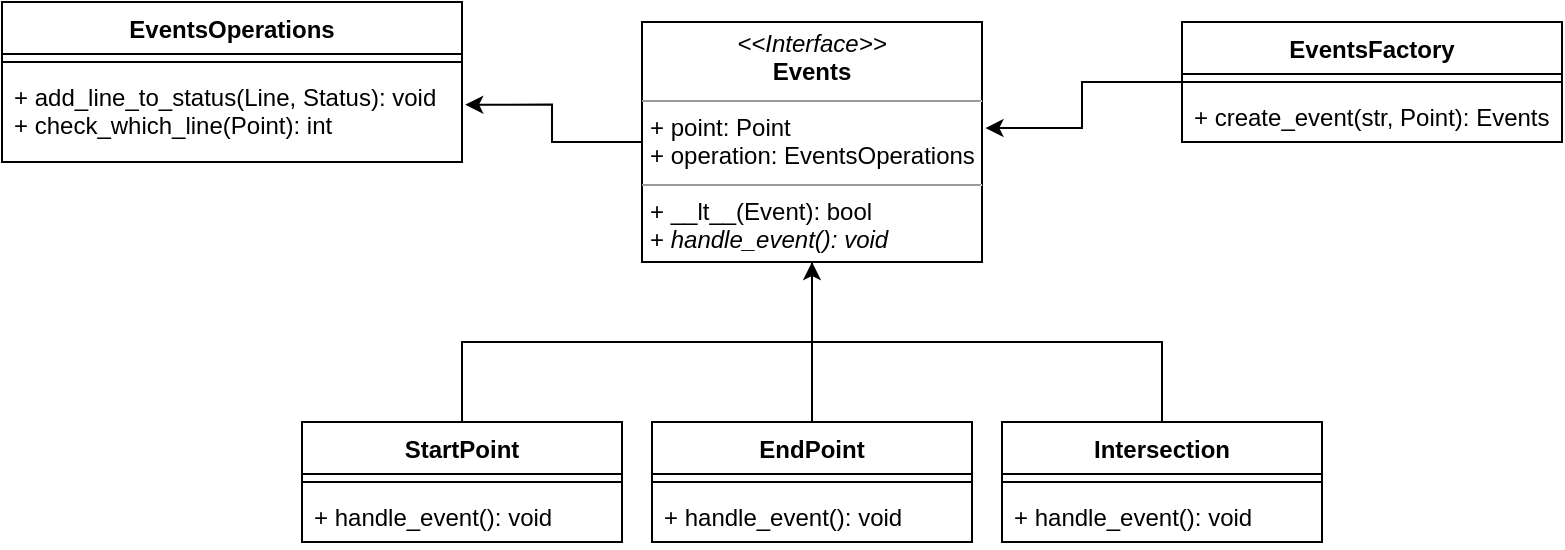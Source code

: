 <mxfile version="13.5.7" type="device"><diagram id="TfCUmbNBxeJcVQRQtppO" name="Page-1"><mxGraphModel dx="1258" dy="1543" grid="1" gridSize="10" guides="1" tooltips="1" connect="1" arrows="1" fold="1" page="1" pageScale="1" pageWidth="1169" pageHeight="827" math="0" shadow="0"><root><mxCell id="0"/><mxCell id="1" parent="0"/><mxCell id="cSdXtgX57WLTUIetgUi0-30" style="edgeStyle=orthogonalEdgeStyle;rounded=0;orthogonalLoop=1;jettySize=auto;html=1;entryX=1.007;entryY=0.377;entryDx=0;entryDy=0;entryPerimeter=0;endArrow=classic;endFill=1;" edge="1" parent="1" source="cSdXtgX57WLTUIetgUi0-6" target="cSdXtgX57WLTUIetgUi0-5"><mxGeometry relative="1" as="geometry"/></mxCell><mxCell id="cSdXtgX57WLTUIetgUi0-6" value="&lt;p style=&quot;margin: 0px ; margin-top: 4px ; text-align: center&quot;&gt;&lt;i&gt;&amp;lt;&amp;lt;Interface&amp;gt;&amp;gt;&lt;/i&gt;&lt;br&gt;&lt;b&gt;Events&lt;/b&gt;&lt;/p&gt;&lt;hr size=&quot;1&quot;&gt;&lt;p style=&quot;margin: 0px ; margin-left: 4px&quot;&gt;+ point: Point&lt;/p&gt;&lt;p style=&quot;margin: 0px ; margin-left: 4px&quot;&gt;+ operation: EventsOperations&lt;/p&gt;&lt;hr size=&quot;1&quot;&gt;&lt;p style=&quot;margin: 0px ; margin-left: 4px&quot;&gt;+ __lt__(Event): bool&lt;br&gt;+ &lt;i&gt;handle_event(): void&lt;/i&gt;&lt;/p&gt;" style="verticalAlign=top;align=left;overflow=fill;fontSize=12;fontFamily=Helvetica;html=1;" vertex="1" parent="1"><mxGeometry x="380" y="-500" width="170" height="120" as="geometry"/></mxCell><mxCell id="cSdXtgX57WLTUIetgUi0-21" style="edgeStyle=orthogonalEdgeStyle;rounded=0;orthogonalLoop=1;jettySize=auto;html=1;entryX=0.5;entryY=1;entryDx=0;entryDy=0;" edge="1" parent="1" source="cSdXtgX57WLTUIetgUi0-7" target="cSdXtgX57WLTUIetgUi0-6"><mxGeometry relative="1" as="geometry"><Array as="points"><mxPoint x="290" y="-340"/><mxPoint x="465" y="-340"/></Array></mxGeometry></mxCell><mxCell id="cSdXtgX57WLTUIetgUi0-25" style="edgeStyle=orthogonalEdgeStyle;rounded=0;orthogonalLoop=1;jettySize=auto;html=1;entryX=0.5;entryY=1;entryDx=0;entryDy=0;endArrow=none;endFill=0;" edge="1" parent="1" source="cSdXtgX57WLTUIetgUi0-14" target="cSdXtgX57WLTUIetgUi0-6"><mxGeometry relative="1" as="geometry"><Array as="points"><mxPoint x="640" y="-340"/><mxPoint x="465" y="-340"/></Array></mxGeometry></mxCell><mxCell id="cSdXtgX57WLTUIetgUi0-22" style="edgeStyle=orthogonalEdgeStyle;rounded=0;orthogonalLoop=1;jettySize=auto;html=1;endArrow=none;endFill=0;" edge="1" parent="1" source="cSdXtgX57WLTUIetgUi0-11"><mxGeometry relative="1" as="geometry"><mxPoint x="465" y="-340" as="targetPoint"/></mxGeometry></mxCell><mxCell id="cSdXtgX57WLTUIetgUi0-11" value="EndPoint" style="swimlane;fontStyle=1;align=center;verticalAlign=top;childLayout=stackLayout;horizontal=1;startSize=26;horizontalStack=0;resizeParent=1;resizeParentMax=0;resizeLast=0;collapsible=1;marginBottom=0;" vertex="1" parent="1"><mxGeometry x="385" y="-300" width="160" height="60" as="geometry"/></mxCell><mxCell id="cSdXtgX57WLTUIetgUi0-12" value="" style="line;strokeWidth=1;fillColor=none;align=left;verticalAlign=middle;spacingTop=-1;spacingLeft=3;spacingRight=3;rotatable=0;labelPosition=right;points=[];portConstraint=eastwest;" vertex="1" parent="cSdXtgX57WLTUIetgUi0-11"><mxGeometry y="26" width="160" height="8" as="geometry"/></mxCell><mxCell id="cSdXtgX57WLTUIetgUi0-13" value="+ handle_event(): void" style="text;strokeColor=none;fillColor=none;align=left;verticalAlign=top;spacingLeft=4;spacingRight=4;overflow=hidden;rotatable=0;points=[[0,0.5],[1,0.5]];portConstraint=eastwest;fontStyle=0" vertex="1" parent="cSdXtgX57WLTUIetgUi0-11"><mxGeometry y="34" width="160" height="26" as="geometry"/></mxCell><mxCell id="cSdXtgX57WLTUIetgUi0-7" value="StartPoint" style="swimlane;fontStyle=1;align=center;verticalAlign=top;childLayout=stackLayout;horizontal=1;startSize=26;horizontalStack=0;resizeParent=1;resizeParentMax=0;resizeLast=0;collapsible=1;marginBottom=0;" vertex="1" parent="1"><mxGeometry x="210" y="-300" width="160" height="60" as="geometry"/></mxCell><mxCell id="cSdXtgX57WLTUIetgUi0-9" value="" style="line;strokeWidth=1;fillColor=none;align=left;verticalAlign=middle;spacingTop=-1;spacingLeft=3;spacingRight=3;rotatable=0;labelPosition=right;points=[];portConstraint=eastwest;" vertex="1" parent="cSdXtgX57WLTUIetgUi0-7"><mxGeometry y="26" width="160" height="8" as="geometry"/></mxCell><mxCell id="cSdXtgX57WLTUIetgUi0-10" value="+ handle_event(): void" style="text;strokeColor=none;fillColor=none;align=left;verticalAlign=top;spacingLeft=4;spacingRight=4;overflow=hidden;rotatable=0;points=[[0,0.5],[1,0.5]];portConstraint=eastwest;fontStyle=0" vertex="1" parent="cSdXtgX57WLTUIetgUi0-7"><mxGeometry y="34" width="160" height="26" as="geometry"/></mxCell><mxCell id="cSdXtgX57WLTUIetgUi0-14" value="Intersection" style="swimlane;fontStyle=1;align=center;verticalAlign=top;childLayout=stackLayout;horizontal=1;startSize=26;horizontalStack=0;resizeParent=1;resizeParentMax=0;resizeLast=0;collapsible=1;marginBottom=0;" vertex="1" parent="1"><mxGeometry x="560" y="-300" width="160" height="60" as="geometry"/></mxCell><mxCell id="cSdXtgX57WLTUIetgUi0-15" value="" style="line;strokeWidth=1;fillColor=none;align=left;verticalAlign=middle;spacingTop=-1;spacingLeft=3;spacingRight=3;rotatable=0;labelPosition=right;points=[];portConstraint=eastwest;" vertex="1" parent="cSdXtgX57WLTUIetgUi0-14"><mxGeometry y="26" width="160" height="8" as="geometry"/></mxCell><mxCell id="cSdXtgX57WLTUIetgUi0-16" value="+ handle_event(): void" style="text;strokeColor=none;fillColor=none;align=left;verticalAlign=top;spacingLeft=4;spacingRight=4;overflow=hidden;rotatable=0;points=[[0,0.5],[1,0.5]];portConstraint=eastwest;fontStyle=0" vertex="1" parent="cSdXtgX57WLTUIetgUi0-14"><mxGeometry y="34" width="160" height="26" as="geometry"/></mxCell><mxCell id="cSdXtgX57WLTUIetgUi0-28" style="edgeStyle=orthogonalEdgeStyle;rounded=0;orthogonalLoop=1;jettySize=auto;html=1;endArrow=classic;endFill=1;entryX=1.01;entryY=0.442;entryDx=0;entryDy=0;entryPerimeter=0;" edge="1" parent="1" source="cSdXtgX57WLTUIetgUi0-17" target="cSdXtgX57WLTUIetgUi0-6"><mxGeometry relative="1" as="geometry"><mxPoint x="670" y="-400" as="targetPoint"/></mxGeometry></mxCell><mxCell id="cSdXtgX57WLTUIetgUi0-17" value="EventsFactory" style="swimlane;fontStyle=1;align=center;verticalAlign=top;childLayout=stackLayout;horizontal=1;startSize=26;horizontalStack=0;resizeParent=1;resizeParentMax=0;resizeLast=0;collapsible=1;marginBottom=0;" vertex="1" parent="1"><mxGeometry x="650" y="-500" width="190" height="60" as="geometry"/></mxCell><mxCell id="cSdXtgX57WLTUIetgUi0-18" value="" style="line;strokeWidth=1;fillColor=none;align=left;verticalAlign=middle;spacingTop=-1;spacingLeft=3;spacingRight=3;rotatable=0;labelPosition=right;points=[];portConstraint=eastwest;" vertex="1" parent="cSdXtgX57WLTUIetgUi0-17"><mxGeometry y="26" width="190" height="8" as="geometry"/></mxCell><mxCell id="cSdXtgX57WLTUIetgUi0-19" value="+ create_event(str, Point): Events" style="text;strokeColor=none;fillColor=none;align=left;verticalAlign=top;spacingLeft=4;spacingRight=4;overflow=hidden;rotatable=0;points=[[0,0.5],[1,0.5]];portConstraint=eastwest;fontStyle=0" vertex="1" parent="cSdXtgX57WLTUIetgUi0-17"><mxGeometry y="34" width="190" height="26" as="geometry"/></mxCell><mxCell id="cSdXtgX57WLTUIetgUi0-2" value="EventsOperations" style="swimlane;fontStyle=1;align=center;verticalAlign=top;childLayout=stackLayout;horizontal=1;startSize=26;horizontalStack=0;resizeParent=1;resizeParentMax=0;resizeLast=0;collapsible=1;marginBottom=0;" vertex="1" parent="1"><mxGeometry x="60" y="-510" width="230" height="80" as="geometry"/></mxCell><mxCell id="cSdXtgX57WLTUIetgUi0-4" value="" style="line;strokeWidth=1;fillColor=none;align=left;verticalAlign=middle;spacingTop=-1;spacingLeft=3;spacingRight=3;rotatable=0;labelPosition=right;points=[];portConstraint=eastwest;" vertex="1" parent="cSdXtgX57WLTUIetgUi0-2"><mxGeometry y="26" width="230" height="8" as="geometry"/></mxCell><mxCell id="cSdXtgX57WLTUIetgUi0-5" value="+ add_line_to_status(Line, Status): void&#10;+ check_which_line(Point): int" style="text;strokeColor=none;fillColor=none;align=left;verticalAlign=top;spacingLeft=4;spacingRight=4;overflow=hidden;rotatable=0;points=[[0,0.5],[1,0.5]];portConstraint=eastwest;" vertex="1" parent="cSdXtgX57WLTUIetgUi0-2"><mxGeometry y="34" width="230" height="46" as="geometry"/></mxCell></root></mxGraphModel></diagram></mxfile>